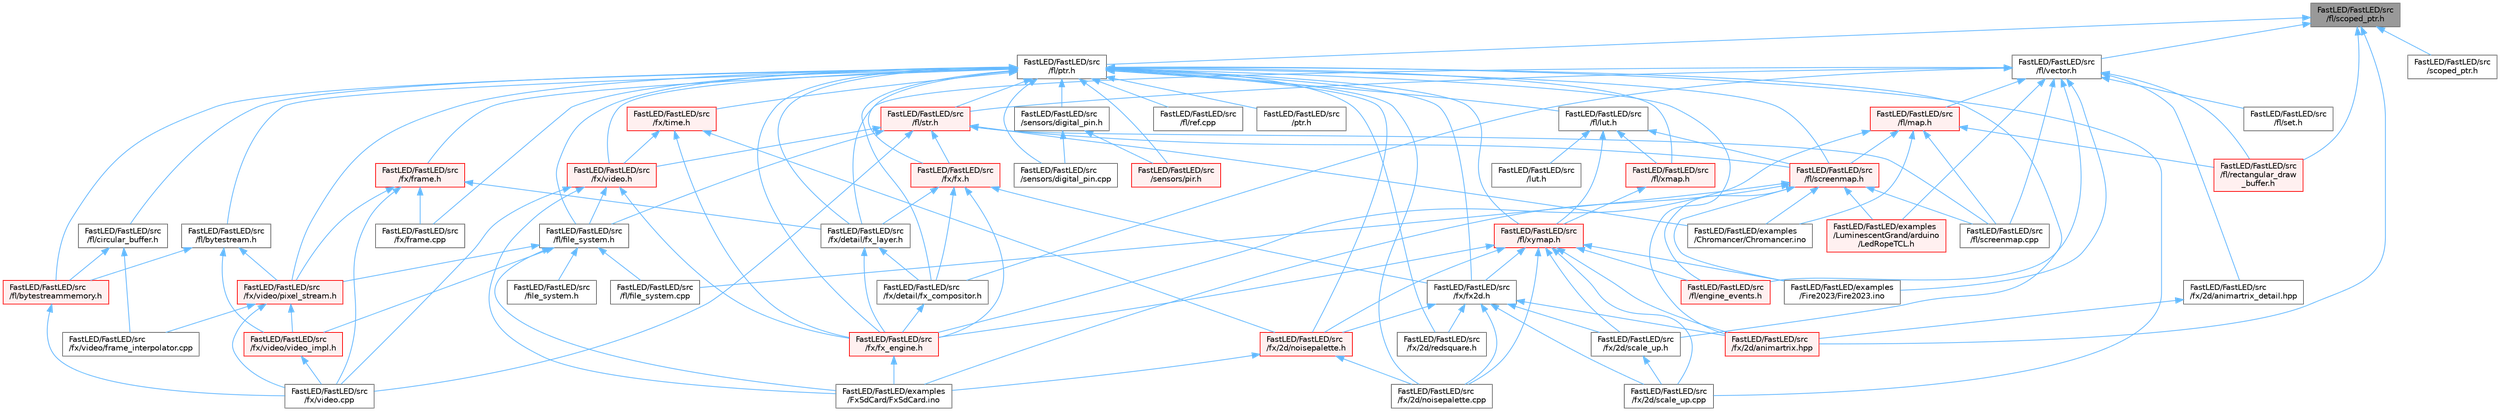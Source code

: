 digraph "FastLED/FastLED/src/fl/scoped_ptr.h"
{
 // LATEX_PDF_SIZE
  bgcolor="transparent";
  edge [fontname=Helvetica,fontsize=10,labelfontname=Helvetica,labelfontsize=10];
  node [fontname=Helvetica,fontsize=10,shape=box,height=0.2,width=0.4];
  Node1 [id="Node000001",label="FastLED/FastLED/src\l/fl/scoped_ptr.h",height=0.2,width=0.4,color="gray40", fillcolor="grey60", style="filled", fontcolor="black",tooltip=" "];
  Node1 -> Node2 [id="edge1_Node000001_Node000002",dir="back",color="steelblue1",style="solid",tooltip=" "];
  Node2 [id="Node000002",label="FastLED/FastLED/src\l/fl/ptr.h",height=0.2,width=0.4,color="grey40", fillcolor="white", style="filled",URL="$d7/df1/fl_2ptr_8h.html",tooltip=" "];
  Node2 -> Node3 [id="edge2_Node000002_Node000003",dir="back",color="steelblue1",style="solid",tooltip=" "];
  Node3 [id="Node000003",label="FastLED/FastLED/src\l/fl/bytestream.h",height=0.2,width=0.4,color="grey40", fillcolor="white", style="filled",URL="$dd/d2b/bytestream_8h.html",tooltip=" "];
  Node3 -> Node4 [id="edge3_Node000003_Node000004",dir="back",color="steelblue1",style="solid",tooltip=" "];
  Node4 [id="Node000004",label="FastLED/FastLED/src\l/fl/bytestreammemory.h",height=0.2,width=0.4,color="red", fillcolor="#FFF0F0", style="filled",URL="$d1/d24/bytestreammemory_8h.html",tooltip=" "];
  Node4 -> Node6 [id="edge4_Node000004_Node000006",dir="back",color="steelblue1",style="solid",tooltip=" "];
  Node6 [id="Node000006",label="FastLED/FastLED/src\l/fx/video.cpp",height=0.2,width=0.4,color="grey40", fillcolor="white", style="filled",URL="$d0/d05/video_8cpp.html",tooltip=" "];
  Node3 -> Node7 [id="edge5_Node000003_Node000007",dir="back",color="steelblue1",style="solid",tooltip=" "];
  Node7 [id="Node000007",label="FastLED/FastLED/src\l/fx/video/pixel_stream.h",height=0.2,width=0.4,color="red", fillcolor="#FFF0F0", style="filled",URL="$d3/dfa/pixel__stream_8h.html",tooltip=" "];
  Node7 -> Node6 [id="edge6_Node000007_Node000006",dir="back",color="steelblue1",style="solid",tooltip=" "];
  Node7 -> Node8 [id="edge7_Node000007_Node000008",dir="back",color="steelblue1",style="solid",tooltip=" "];
  Node8 [id="Node000008",label="FastLED/FastLED/src\l/fx/video/frame_interpolator.cpp",height=0.2,width=0.4,color="grey40", fillcolor="white", style="filled",URL="$d5/da4/frame__interpolator_8cpp.html",tooltip=" "];
  Node7 -> Node10 [id="edge8_Node000007_Node000010",dir="back",color="steelblue1",style="solid",tooltip=" "];
  Node10 [id="Node000010",label="FastLED/FastLED/src\l/fx/video/video_impl.h",height=0.2,width=0.4,color="red", fillcolor="#FFF0F0", style="filled",URL="$d5/d82/video__impl_8h.html",tooltip=" "];
  Node10 -> Node6 [id="edge9_Node000010_Node000006",dir="back",color="steelblue1",style="solid",tooltip=" "];
  Node3 -> Node10 [id="edge10_Node000003_Node000010",dir="back",color="steelblue1",style="solid",tooltip=" "];
  Node2 -> Node4 [id="edge11_Node000002_Node000004",dir="back",color="steelblue1",style="solid",tooltip=" "];
  Node2 -> Node13 [id="edge12_Node000002_Node000013",dir="back",color="steelblue1",style="solid",tooltip=" "];
  Node13 [id="Node000013",label="FastLED/FastLED/src\l/fl/circular_buffer.h",height=0.2,width=0.4,color="grey40", fillcolor="white", style="filled",URL="$d9/d43/circular__buffer_8h.html",tooltip=" "];
  Node13 -> Node4 [id="edge13_Node000013_Node000004",dir="back",color="steelblue1",style="solid",tooltip=" "];
  Node13 -> Node8 [id="edge14_Node000013_Node000008",dir="back",color="steelblue1",style="solid",tooltip=" "];
  Node2 -> Node14 [id="edge15_Node000002_Node000014",dir="back",color="steelblue1",style="solid",tooltip=" "];
  Node14 [id="Node000014",label="FastLED/FastLED/src\l/fl/file_system.h",height=0.2,width=0.4,color="grey40", fillcolor="white", style="filled",URL="$d9/d28/fl_2file__system_8h.html",tooltip=" "];
  Node14 -> Node15 [id="edge16_Node000014_Node000015",dir="back",color="steelblue1",style="solid",tooltip=" "];
  Node15 [id="Node000015",label="FastLED/FastLED/examples\l/FxSdCard/FxSdCard.ino",height=0.2,width=0.4,color="grey40", fillcolor="white", style="filled",URL="$d7/d35/_fx_sd_card_8ino.html",tooltip=" "];
  Node14 -> Node16 [id="edge17_Node000014_Node000016",dir="back",color="steelblue1",style="solid",tooltip=" "];
  Node16 [id="Node000016",label="FastLED/FastLED/src\l/file_system.h",height=0.2,width=0.4,color="grey40", fillcolor="white", style="filled",URL="$d6/d8d/file__system_8h.html",tooltip=" "];
  Node14 -> Node17 [id="edge18_Node000014_Node000017",dir="back",color="steelblue1",style="solid",tooltip=" "];
  Node17 [id="Node000017",label="FastLED/FastLED/src\l/fl/file_system.cpp",height=0.2,width=0.4,color="grey40", fillcolor="white", style="filled",URL="$d4/d37/file__system_8cpp.html",tooltip=" "];
  Node14 -> Node7 [id="edge19_Node000014_Node000007",dir="back",color="steelblue1",style="solid",tooltip=" "];
  Node14 -> Node10 [id="edge20_Node000014_Node000010",dir="back",color="steelblue1",style="solid",tooltip=" "];
  Node2 -> Node18 [id="edge21_Node000002_Node000018",dir="back",color="steelblue1",style="solid",tooltip=" "];
  Node18 [id="Node000018",label="FastLED/FastLED/src\l/fl/lut.h",height=0.2,width=0.4,color="grey40", fillcolor="white", style="filled",URL="$d3/db6/fl_2lut_8h.html",tooltip=" "];
  Node18 -> Node19 [id="edge22_Node000018_Node000019",dir="back",color="steelblue1",style="solid",tooltip=" "];
  Node19 [id="Node000019",label="FastLED/FastLED/src\l/fl/screenmap.h",height=0.2,width=0.4,color="red", fillcolor="#FFF0F0", style="filled",URL="$d7/d0d/fl_2screenmap_8h.html",tooltip=" "];
  Node19 -> Node20 [id="edge23_Node000019_Node000020",dir="back",color="steelblue1",style="solid",tooltip=" "];
  Node20 [id="Node000020",label="FastLED/FastLED/examples\l/Chromancer/Chromancer.ino",height=0.2,width=0.4,color="grey40", fillcolor="white", style="filled",URL="$d1/ddb/_chromancer_8ino.html",tooltip=" "];
  Node19 -> Node21 [id="edge24_Node000019_Node000021",dir="back",color="steelblue1",style="solid",tooltip=" "];
  Node21 [id="Node000021",label="FastLED/FastLED/examples\l/Fire2023/Fire2023.ino",height=0.2,width=0.4,color="grey40", fillcolor="white", style="filled",URL="$d8/d2c/_fire2023_8ino.html",tooltip=" "];
  Node19 -> Node15 [id="edge25_Node000019_Node000015",dir="back",color="steelblue1",style="solid",tooltip=" "];
  Node19 -> Node23 [id="edge26_Node000019_Node000023",dir="back",color="steelblue1",style="solid",tooltip=" "];
  Node23 [id="Node000023",label="FastLED/FastLED/examples\l/LuminescentGrand/arduino\l/LedRopeTCL.h",height=0.2,width=0.4,color="red", fillcolor="#FFF0F0", style="filled",URL="$d9/d7e/_led_rope_t_c_l_8h.html",tooltip=" "];
  Node19 -> Node133 [id="edge27_Node000019_Node000133",dir="back",color="steelblue1",style="solid",tooltip=" "];
  Node133 [id="Node000133",label="FastLED/FastLED/src\l/fl/engine_events.h",height=0.2,width=0.4,color="red", fillcolor="#FFF0F0", style="filled",URL="$dc/dd9/fl_2engine__events_8h.html",tooltip=" "];
  Node19 -> Node17 [id="edge28_Node000019_Node000017",dir="back",color="steelblue1",style="solid",tooltip=" "];
  Node19 -> Node136 [id="edge29_Node000019_Node000136",dir="back",color="steelblue1",style="solid",tooltip=" "];
  Node136 [id="Node000136",label="FastLED/FastLED/src\l/fl/screenmap.cpp",height=0.2,width=0.4,color="grey40", fillcolor="white", style="filled",URL="$d9/d6f/screenmap_8cpp.html",tooltip=" "];
  Node18 -> Node139 [id="edge30_Node000018_Node000139",dir="back",color="steelblue1",style="solid",tooltip=" "];
  Node139 [id="Node000139",label="FastLED/FastLED/src\l/fl/xmap.h",height=0.2,width=0.4,color="red", fillcolor="#FFF0F0", style="filled",URL="$d5/d22/fl_2xmap_8h.html",tooltip=" "];
  Node139 -> Node141 [id="edge31_Node000139_Node000141",dir="back",color="steelblue1",style="solid",tooltip=" "];
  Node141 [id="Node000141",label="FastLED/FastLED/src\l/fl/xymap.h",height=0.2,width=0.4,color="red", fillcolor="#FFF0F0", style="filled",URL="$d6/dc9/fl_2xymap_8h.html",tooltip=" "];
  Node141 -> Node21 [id="edge32_Node000141_Node000021",dir="back",color="steelblue1",style="solid",tooltip=" "];
  Node141 -> Node133 [id="edge33_Node000141_Node000133",dir="back",color="steelblue1",style="solid",tooltip=" "];
  Node141 -> Node142 [id="edge34_Node000141_Node000142",dir="back",color="steelblue1",style="solid",tooltip=" "];
  Node142 [id="Node000142",label="FastLED/FastLED/src\l/fx/2d/animartrix.hpp",height=0.2,width=0.4,color="red", fillcolor="#FFF0F0", style="filled",URL="$d3/dc3/animartrix_8hpp.html",tooltip=" "];
  Node141 -> Node110 [id="edge35_Node000141_Node000110",dir="back",color="steelblue1",style="solid",tooltip=" "];
  Node110 [id="Node000110",label="FastLED/FastLED/src\l/fx/2d/noisepalette.cpp",height=0.2,width=0.4,color="grey40", fillcolor="white", style="filled",URL="$d6/d66/noisepalette_8cpp.html",tooltip=" "];
  Node141 -> Node111 [id="edge36_Node000141_Node000111",dir="back",color="steelblue1",style="solid",tooltip=" "];
  Node111 [id="Node000111",label="FastLED/FastLED/src\l/fx/2d/noisepalette.h",height=0.2,width=0.4,color="red", fillcolor="#FFF0F0", style="filled",URL="$d6/dc7/noisepalette_8h.html",tooltip="Demonstrates how to mix noise generation with color palettes on a 2D LED matrix."];
  Node111 -> Node15 [id="edge37_Node000111_Node000015",dir="back",color="steelblue1",style="solid",tooltip=" "];
  Node111 -> Node110 [id="edge38_Node000111_Node000110",dir="back",color="steelblue1",style="solid",tooltip=" "];
  Node141 -> Node113 [id="edge39_Node000141_Node000113",dir="back",color="steelblue1",style="solid",tooltip=" "];
  Node113 [id="Node000113",label="FastLED/FastLED/src\l/fx/2d/scale_up.cpp",height=0.2,width=0.4,color="grey40", fillcolor="white", style="filled",URL="$dc/d8c/scale__up_8cpp.html",tooltip=" "];
  Node141 -> Node145 [id="edge40_Node000141_Node000145",dir="back",color="steelblue1",style="solid",tooltip=" "];
  Node145 [id="Node000145",label="FastLED/FastLED/src\l/fx/2d/scale_up.h",height=0.2,width=0.4,color="grey40", fillcolor="white", style="filled",URL="$d2/d74/scale__up_8h.html",tooltip="Expands a grid using bilinear interpolation and scaling up."];
  Node145 -> Node113 [id="edge41_Node000145_Node000113",dir="back",color="steelblue1",style="solid",tooltip=" "];
  Node141 -> Node146 [id="edge42_Node000141_Node000146",dir="back",color="steelblue1",style="solid",tooltip=" "];
  Node146 [id="Node000146",label="FastLED/FastLED/src\l/fx/fx2d.h",height=0.2,width=0.4,color="grey40", fillcolor="white", style="filled",URL="$d9/d43/fx2d_8h.html",tooltip=" "];
  Node146 -> Node142 [id="edge43_Node000146_Node000142",dir="back",color="steelblue1",style="solid",tooltip=" "];
  Node146 -> Node110 [id="edge44_Node000146_Node000110",dir="back",color="steelblue1",style="solid",tooltip=" "];
  Node146 -> Node111 [id="edge45_Node000146_Node000111",dir="back",color="steelblue1",style="solid",tooltip=" "];
  Node146 -> Node112 [id="edge46_Node000146_Node000112",dir="back",color="steelblue1",style="solid",tooltip=" "];
  Node112 [id="Node000112",label="FastLED/FastLED/src\l/fx/2d/redsquare.h",height=0.2,width=0.4,color="grey40", fillcolor="white", style="filled",URL="$d3/db8/redsquare_8h.html",tooltip=" "];
  Node146 -> Node113 [id="edge47_Node000146_Node000113",dir="back",color="steelblue1",style="solid",tooltip=" "];
  Node146 -> Node145 [id="edge48_Node000146_Node000145",dir="back",color="steelblue1",style="solid",tooltip=" "];
  Node141 -> Node147 [id="edge49_Node000141_Node000147",dir="back",color="steelblue1",style="solid",tooltip=" "];
  Node147 [id="Node000147",label="FastLED/FastLED/src\l/fx/fx_engine.h",height=0.2,width=0.4,color="red", fillcolor="#FFF0F0", style="filled",URL="$d9/d3c/fx__engine_8h.html",tooltip=" "];
  Node147 -> Node15 [id="edge50_Node000147_Node000015",dir="back",color="steelblue1",style="solid",tooltip=" "];
  Node18 -> Node141 [id="edge51_Node000018_Node000141",dir="back",color="steelblue1",style="solid",tooltip=" "];
  Node18 -> Node153 [id="edge52_Node000018_Node000153",dir="back",color="steelblue1",style="solid",tooltip=" "];
  Node153 [id="Node000153",label="FastLED/FastLED/src\l/lut.h",height=0.2,width=0.4,color="grey40", fillcolor="white", style="filled",URL="$db/d54/lut_8h.html",tooltip=" "];
  Node2 -> Node154 [id="edge53_Node000002_Node000154",dir="back",color="steelblue1",style="solid",tooltip=" "];
  Node154 [id="Node000154",label="FastLED/FastLED/src\l/fl/ref.cpp",height=0.2,width=0.4,color="grey40", fillcolor="white", style="filled",URL="$df/de4/ref_8cpp.html",tooltip=" "];
  Node2 -> Node19 [id="edge54_Node000002_Node000019",dir="back",color="steelblue1",style="solid",tooltip=" "];
  Node2 -> Node155 [id="edge55_Node000002_Node000155",dir="back",color="steelblue1",style="solid",tooltip=" "];
  Node155 [id="Node000155",label="FastLED/FastLED/src\l/fl/str.h",height=0.2,width=0.4,color="red", fillcolor="#FFF0F0", style="filled",URL="$dc/d0e/fl_2str_8h.html",tooltip=" "];
  Node155 -> Node20 [id="edge56_Node000155_Node000020",dir="back",color="steelblue1",style="solid",tooltip=" "];
  Node155 -> Node14 [id="edge57_Node000155_Node000014",dir="back",color="steelblue1",style="solid",tooltip=" "];
  Node155 -> Node136 [id="edge58_Node000155_Node000136",dir="back",color="steelblue1",style="solid",tooltip=" "];
  Node155 -> Node19 [id="edge59_Node000155_Node000019",dir="back",color="steelblue1",style="solid",tooltip=" "];
  Node155 -> Node171 [id="edge60_Node000155_Node000171",dir="back",color="steelblue1",style="solid",tooltip=" "];
  Node171 [id="Node000171",label="FastLED/FastLED/src\l/fx/fx.h",height=0.2,width=0.4,color="red", fillcolor="#FFF0F0", style="filled",URL="$d2/d0c/fx_8h.html",tooltip=" "];
  Node171 -> Node168 [id="edge61_Node000171_Node000168",dir="back",color="steelblue1",style="solid",tooltip=" "];
  Node168 [id="Node000168",label="FastLED/FastLED/src\l/fx/detail/fx_compositor.h",height=0.2,width=0.4,color="grey40", fillcolor="white", style="filled",URL="$d5/d6b/fx__compositor_8h.html",tooltip=" "];
  Node168 -> Node147 [id="edge62_Node000168_Node000147",dir="back",color="steelblue1",style="solid",tooltip=" "];
  Node171 -> Node167 [id="edge63_Node000171_Node000167",dir="back",color="steelblue1",style="solid",tooltip=" "];
  Node167 [id="Node000167",label="FastLED/FastLED/src\l/fx/detail/fx_layer.h",height=0.2,width=0.4,color="grey40", fillcolor="white", style="filled",URL="$d7/d2f/fx__layer_8h.html",tooltip=" "];
  Node167 -> Node168 [id="edge64_Node000167_Node000168",dir="back",color="steelblue1",style="solid",tooltip=" "];
  Node167 -> Node147 [id="edge65_Node000167_Node000147",dir="back",color="steelblue1",style="solid",tooltip=" "];
  Node171 -> Node146 [id="edge66_Node000171_Node000146",dir="back",color="steelblue1",style="solid",tooltip=" "];
  Node171 -> Node147 [id="edge67_Node000171_Node000147",dir="back",color="steelblue1",style="solid",tooltip=" "];
  Node155 -> Node6 [id="edge68_Node000155_Node000006",dir="back",color="steelblue1",style="solid",tooltip=" "];
  Node155 -> Node151 [id="edge69_Node000155_Node000151",dir="back",color="steelblue1",style="solid",tooltip=" "];
  Node151 [id="Node000151",label="FastLED/FastLED/src\l/fx/video.h",height=0.2,width=0.4,color="red", fillcolor="#FFF0F0", style="filled",URL="$dd/d78/video_8h.html",tooltip=" "];
  Node151 -> Node15 [id="edge70_Node000151_Node000015",dir="back",color="steelblue1",style="solid",tooltip=" "];
  Node151 -> Node14 [id="edge71_Node000151_Node000014",dir="back",color="steelblue1",style="solid",tooltip=" "];
  Node151 -> Node147 [id="edge72_Node000151_Node000147",dir="back",color="steelblue1",style="solid",tooltip=" "];
  Node151 -> Node6 [id="edge73_Node000151_Node000006",dir="back",color="steelblue1",style="solid",tooltip=" "];
  Node2 -> Node139 [id="edge74_Node000002_Node000139",dir="back",color="steelblue1",style="solid",tooltip=" "];
  Node2 -> Node141 [id="edge75_Node000002_Node000141",dir="back",color="steelblue1",style="solid",tooltip=" "];
  Node2 -> Node142 [id="edge76_Node000002_Node000142",dir="back",color="steelblue1",style="solid",tooltip=" "];
  Node2 -> Node110 [id="edge77_Node000002_Node000110",dir="back",color="steelblue1",style="solid",tooltip=" "];
  Node2 -> Node111 [id="edge78_Node000002_Node000111",dir="back",color="steelblue1",style="solid",tooltip=" "];
  Node2 -> Node112 [id="edge79_Node000002_Node000112",dir="back",color="steelblue1",style="solid",tooltip=" "];
  Node2 -> Node113 [id="edge80_Node000002_Node000113",dir="back",color="steelblue1",style="solid",tooltip=" "];
  Node2 -> Node145 [id="edge81_Node000002_Node000145",dir="back",color="steelblue1",style="solid",tooltip=" "];
  Node2 -> Node168 [id="edge82_Node000002_Node000168",dir="back",color="steelblue1",style="solid",tooltip=" "];
  Node2 -> Node167 [id="edge83_Node000002_Node000167",dir="back",color="steelblue1",style="solid",tooltip=" "];
  Node2 -> Node170 [id="edge84_Node000002_Node000170",dir="back",color="steelblue1",style="solid",tooltip=" "];
  Node170 [id="Node000170",label="FastLED/FastLED/src\l/fx/frame.cpp",height=0.2,width=0.4,color="grey40", fillcolor="white", style="filled",URL="$da/d14/frame_8cpp.html",tooltip=" "];
  Node2 -> Node173 [id="edge85_Node000002_Node000173",dir="back",color="steelblue1",style="solid",tooltip=" "];
  Node173 [id="Node000173",label="FastLED/FastLED/src\l/fx/frame.h",height=0.2,width=0.4,color="red", fillcolor="#FFF0F0", style="filled",URL="$df/d7d/frame_8h.html",tooltip=" "];
  Node173 -> Node167 [id="edge86_Node000173_Node000167",dir="back",color="steelblue1",style="solid",tooltip=" "];
  Node173 -> Node170 [id="edge87_Node000173_Node000170",dir="back",color="steelblue1",style="solid",tooltip=" "];
  Node173 -> Node6 [id="edge88_Node000173_Node000006",dir="back",color="steelblue1",style="solid",tooltip=" "];
  Node173 -> Node7 [id="edge89_Node000173_Node000007",dir="back",color="steelblue1",style="solid",tooltip=" "];
  Node2 -> Node171 [id="edge90_Node000002_Node000171",dir="back",color="steelblue1",style="solid",tooltip=" "];
  Node2 -> Node146 [id="edge91_Node000002_Node000146",dir="back",color="steelblue1",style="solid",tooltip=" "];
  Node2 -> Node147 [id="edge92_Node000002_Node000147",dir="back",color="steelblue1",style="solid",tooltip=" "];
  Node2 -> Node174 [id="edge93_Node000002_Node000174",dir="back",color="steelblue1",style="solid",tooltip=" "];
  Node174 [id="Node000174",label="FastLED/FastLED/src\l/fx/time.h",height=0.2,width=0.4,color="red", fillcolor="#FFF0F0", style="filled",URL="$de/df7/time_8h.html",tooltip=" "];
  Node174 -> Node111 [id="edge94_Node000174_Node000111",dir="back",color="steelblue1",style="solid",tooltip=" "];
  Node174 -> Node147 [id="edge95_Node000174_Node000147",dir="back",color="steelblue1",style="solid",tooltip=" "];
  Node174 -> Node151 [id="edge96_Node000174_Node000151",dir="back",color="steelblue1",style="solid",tooltip=" "];
  Node2 -> Node151 [id="edge97_Node000002_Node000151",dir="back",color="steelblue1",style="solid",tooltip=" "];
  Node2 -> Node7 [id="edge98_Node000002_Node000007",dir="back",color="steelblue1",style="solid",tooltip=" "];
  Node2 -> Node175 [id="edge99_Node000002_Node000175",dir="back",color="steelblue1",style="solid",tooltip=" "];
  Node175 [id="Node000175",label="FastLED/FastLED/src\l/ptr.h",height=0.2,width=0.4,color="grey40", fillcolor="white", style="filled",URL="$dd/d98/ptr_8h.html",tooltip=" "];
  Node2 -> Node98 [id="edge100_Node000002_Node000098",dir="back",color="steelblue1",style="solid",tooltip=" "];
  Node98 [id="Node000098",label="FastLED/FastLED/src\l/sensors/digital_pin.cpp",height=0.2,width=0.4,color="grey40", fillcolor="white", style="filled",URL="$de/d2b/digital__pin_8cpp.html",tooltip=" "];
  Node2 -> Node176 [id="edge101_Node000002_Node000176",dir="back",color="steelblue1",style="solid",tooltip=" "];
  Node176 [id="Node000176",label="FastLED/FastLED/src\l/sensors/digital_pin.h",height=0.2,width=0.4,color="grey40", fillcolor="white", style="filled",URL="$dd/d83/digital__pin_8h.html",tooltip=" "];
  Node176 -> Node98 [id="edge102_Node000176_Node000098",dir="back",color="steelblue1",style="solid",tooltip=" "];
  Node176 -> Node177 [id="edge103_Node000176_Node000177",dir="back",color="steelblue1",style="solid",tooltip=" "];
  Node177 [id="Node000177",label="FastLED/FastLED/src\l/sensors/pir.h",height=0.2,width=0.4,color="red", fillcolor="#FFF0F0", style="filled",URL="$d9/dd3/pir_8h.html",tooltip=" "];
  Node2 -> Node177 [id="edge104_Node000002_Node000177",dir="back",color="steelblue1",style="solid",tooltip=" "];
  Node1 -> Node161 [id="edge105_Node000001_Node000161",dir="back",color="steelblue1",style="solid",tooltip=" "];
  Node161 [id="Node000161",label="FastLED/FastLED/src\l/fl/rectangular_draw\l_buffer.h",height=0.2,width=0.4,color="red", fillcolor="#FFF0F0", style="filled",URL="$d9/df3/rectangular__draw__buffer_8h.html",tooltip=" "];
  Node1 -> Node178 [id="edge106_Node000001_Node000178",dir="back",color="steelblue1",style="solid",tooltip=" "];
  Node178 [id="Node000178",label="FastLED/FastLED/src\l/fl/vector.h",height=0.2,width=0.4,color="grey40", fillcolor="white", style="filled",URL="$d6/d68/vector_8h.html",tooltip=" "];
  Node178 -> Node21 [id="edge107_Node000178_Node000021",dir="back",color="steelblue1",style="solid",tooltip=" "];
  Node178 -> Node23 [id="edge108_Node000178_Node000023",dir="back",color="steelblue1",style="solid",tooltip=" "];
  Node178 -> Node133 [id="edge109_Node000178_Node000133",dir="back",color="steelblue1",style="solid",tooltip=" "];
  Node178 -> Node160 [id="edge110_Node000178_Node000160",dir="back",color="steelblue1",style="solid",tooltip=" "];
  Node160 [id="Node000160",label="FastLED/FastLED/src\l/fl/map.h",height=0.2,width=0.4,color="red", fillcolor="#FFF0F0", style="filled",URL="$dc/db7/map_8h.html",tooltip=" "];
  Node160 -> Node20 [id="edge111_Node000160_Node000020",dir="back",color="steelblue1",style="solid",tooltip=" "];
  Node160 -> Node161 [id="edge112_Node000160_Node000161",dir="back",color="steelblue1",style="solid",tooltip=" "];
  Node160 -> Node136 [id="edge113_Node000160_Node000136",dir="back",color="steelblue1",style="solid",tooltip=" "];
  Node160 -> Node19 [id="edge114_Node000160_Node000019",dir="back",color="steelblue1",style="solid",tooltip=" "];
  Node160 -> Node147 [id="edge115_Node000160_Node000147",dir="back",color="steelblue1",style="solid",tooltip=" "];
  Node178 -> Node161 [id="edge116_Node000178_Node000161",dir="back",color="steelblue1",style="solid",tooltip=" "];
  Node178 -> Node136 [id="edge117_Node000178_Node000136",dir="back",color="steelblue1",style="solid",tooltip=" "];
  Node178 -> Node179 [id="edge118_Node000178_Node000179",dir="back",color="steelblue1",style="solid",tooltip=" "];
  Node179 [id="Node000179",label="FastLED/FastLED/src\l/fl/set.h",height=0.2,width=0.4,color="grey40", fillcolor="white", style="filled",URL="$d4/d13/set_8h.html",tooltip=" "];
  Node178 -> Node155 [id="edge119_Node000178_Node000155",dir="back",color="steelblue1",style="solid",tooltip=" "];
  Node178 -> Node180 [id="edge120_Node000178_Node000180",dir="back",color="steelblue1",style="solid",tooltip=" "];
  Node180 [id="Node000180",label="FastLED/FastLED/src\l/fx/2d/animartrix_detail.hpp",height=0.2,width=0.4,color="grey40", fillcolor="white", style="filled",URL="$d3/d3b/animartrix__detail_8hpp.html",tooltip=" "];
  Node180 -> Node142 [id="edge121_Node000180_Node000142",dir="back",color="steelblue1",style="solid",tooltip=" "];
  Node178 -> Node168 [id="edge122_Node000178_Node000168",dir="back",color="steelblue1",style="solid",tooltip=" "];
  Node178 -> Node167 [id="edge123_Node000178_Node000167",dir="back",color="steelblue1",style="solid",tooltip=" "];
  Node1 -> Node142 [id="edge124_Node000001_Node000142",dir="back",color="steelblue1",style="solid",tooltip=" "];
  Node1 -> Node181 [id="edge125_Node000001_Node000181",dir="back",color="steelblue1",style="solid",tooltip=" "];
  Node181 [id="Node000181",label="FastLED/FastLED/src\l/scoped_ptr.h",height=0.2,width=0.4,color="grey40", fillcolor="white", style="filled",URL="$d0/d44/scoped__ptr_8h.html",tooltip=" "];
}
